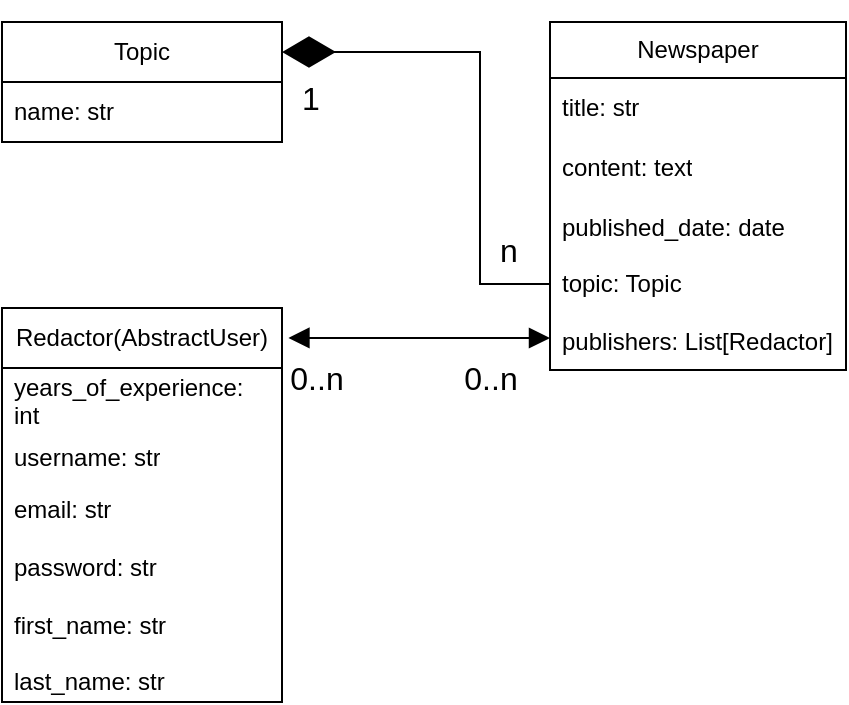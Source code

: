 <mxfile version="22.1.22" type="embed">
  <diagram id="cnSUCC3SqDtvun21tSvF" name="Page-2">
    <mxGraphModel dx="821" dy="1299" grid="0" gridSize="10" guides="1" tooltips="1" connect="1" arrows="1" fold="1" page="0" pageScale="1" pageWidth="827" pageHeight="1169" math="0" shadow="0">
      <root>
        <mxCell id="0" />
        <mxCell id="1" parent="0" />
        <mxCell id="9PylyuTcJVs-UsB_4nwG-1" value="Newspaper" style="swimlane;fontStyle=0;childLayout=stackLayout;horizontal=1;startSize=28;horizontalStack=0;resizeParent=1;resizeParentMax=0;resizeLast=0;collapsible=1;marginBottom=0;whiteSpace=wrap;html=1;" parent="1" vertex="1">
          <mxGeometry x="162" y="-395" width="148" height="174" as="geometry">
            <mxRectangle x="-277" y="-428" width="96" height="30" as="alternateBounds" />
          </mxGeometry>
        </mxCell>
        <mxCell id="9PylyuTcJVs-UsB_4nwG-2" value="title: str" style="text;strokeColor=none;fillColor=none;align=left;verticalAlign=middle;spacingLeft=4;spacingRight=4;overflow=hidden;points=[[0,0.5],[1,0.5]];portConstraint=eastwest;rotatable=0;whiteSpace=wrap;html=1;" parent="9PylyuTcJVs-UsB_4nwG-1" vertex="1">
          <mxGeometry y="28" width="148" height="30" as="geometry" />
        </mxCell>
        <mxCell id="9PylyuTcJVs-UsB_4nwG-3" value="content: text" style="text;strokeColor=none;fillColor=none;align=left;verticalAlign=middle;spacingLeft=4;spacingRight=4;overflow=hidden;points=[[0,0.5],[1,0.5]];portConstraint=eastwest;rotatable=0;whiteSpace=wrap;html=1;" parent="9PylyuTcJVs-UsB_4nwG-1" vertex="1">
          <mxGeometry y="58" width="148" height="30" as="geometry" />
        </mxCell>
        <mxCell id="9PylyuTcJVs-UsB_4nwG-4" value="published_date: date&lt;div&gt;&lt;br&gt;&lt;/div&gt;&lt;div&gt;topic: Topic&lt;/div&gt;&lt;div&gt;&lt;br&gt;&lt;/div&gt;&lt;div&gt;publishers: List[Redactor]&lt;/div&gt;" style="text;strokeColor=none;fillColor=none;align=left;verticalAlign=middle;spacingLeft=4;spacingRight=4;overflow=hidden;points=[[0,0.5],[1,0.5]];portConstraint=eastwest;rotatable=0;whiteSpace=wrap;html=1;" parent="9PylyuTcJVs-UsB_4nwG-1" vertex="1">
          <mxGeometry y="88" width="148" height="86" as="geometry" />
        </mxCell>
        <mxCell id="9PylyuTcJVs-UsB_4nwG-6" value="Topic" style="swimlane;fontStyle=0;childLayout=stackLayout;horizontal=1;startSize=30;horizontalStack=0;resizeParent=1;resizeParentMax=0;resizeLast=0;collapsible=1;marginBottom=0;whiteSpace=wrap;html=1;" parent="1" vertex="1">
          <mxGeometry x="-112" y="-395" width="140" height="60" as="geometry" />
        </mxCell>
        <mxCell id="9PylyuTcJVs-UsB_4nwG-7" value="name: str" style="text;strokeColor=none;fillColor=none;align=left;verticalAlign=middle;spacingLeft=4;spacingRight=4;overflow=hidden;points=[[0,0.5],[1,0.5]];portConstraint=eastwest;rotatable=0;whiteSpace=wrap;html=1;" parent="9PylyuTcJVs-UsB_4nwG-6" vertex="1">
          <mxGeometry y="30" width="140" height="30" as="geometry" />
        </mxCell>
        <mxCell id="9PylyuTcJVs-UsB_4nwG-11" value="Redactor(AbstractUser)" style="swimlane;fontStyle=0;childLayout=stackLayout;horizontal=1;startSize=30;horizontalStack=0;resizeParent=1;resizeParentMax=0;resizeLast=0;collapsible=1;marginBottom=0;whiteSpace=wrap;html=1;" parent="1" vertex="1">
          <mxGeometry x="-112" y="-252" width="140" height="197" as="geometry" />
        </mxCell>
        <mxCell id="9PylyuTcJVs-UsB_4nwG-12" value="years_of_experience: int" style="text;strokeColor=none;fillColor=none;align=left;verticalAlign=middle;spacingLeft=4;spacingRight=4;overflow=hidden;points=[[0,0.5],[1,0.5]];portConstraint=eastwest;rotatable=0;whiteSpace=wrap;html=1;" parent="9PylyuTcJVs-UsB_4nwG-11" vertex="1">
          <mxGeometry y="30" width="140" height="30" as="geometry" />
        </mxCell>
        <mxCell id="9PylyuTcJVs-UsB_4nwG-13" value="username: str" style="text;strokeColor=none;fillColor=none;align=left;verticalAlign=middle;spacingLeft=4;spacingRight=4;overflow=hidden;points=[[0,0.5],[1,0.5]];portConstraint=eastwest;rotatable=0;whiteSpace=wrap;html=1;" parent="9PylyuTcJVs-UsB_4nwG-11" vertex="1">
          <mxGeometry y="60" width="140" height="30" as="geometry" />
        </mxCell>
        <mxCell id="9PylyuTcJVs-UsB_4nwG-14" value="email: str&lt;div&gt;&lt;br&gt;&lt;div&gt;password: str&lt;/div&gt;&lt;div&gt;&lt;br&gt;&lt;/div&gt;&lt;div&gt;first_name: str&lt;/div&gt;&lt;div&gt;&lt;br&gt;&lt;/div&gt;&lt;div&gt;last_name: str&lt;/div&gt;&lt;/div&gt;" style="text;strokeColor=none;fillColor=none;align=left;verticalAlign=middle;spacingLeft=4;spacingRight=4;overflow=hidden;points=[[0,0.5],[1,0.5]];portConstraint=eastwest;rotatable=0;whiteSpace=wrap;html=1;" parent="9PylyuTcJVs-UsB_4nwG-11" vertex="1">
          <mxGeometry y="90" width="140" height="107" as="geometry" />
        </mxCell>
        <mxCell id="9PylyuTcJVs-UsB_4nwG-18" value="" style="endArrow=diamondThin;endFill=1;endSize=24;html=1;rounded=0;fontSize=12;entryX=1;entryY=0.25;entryDx=0;entryDy=0;exitX=0;exitY=0.5;exitDx=0;exitDy=0;edgeStyle=elbowEdgeStyle;" parent="1" source="9PylyuTcJVs-UsB_4nwG-4" target="9PylyuTcJVs-UsB_4nwG-6" edge="1">
          <mxGeometry width="160" relative="1" as="geometry">
            <mxPoint x="62" y="-291" as="sourcePoint" />
            <mxPoint x="72" y="-367" as="targetPoint" />
            <Array as="points">
              <mxPoint x="127" y="-326" />
            </Array>
          </mxGeometry>
        </mxCell>
        <mxCell id="9PylyuTcJVs-UsB_4nwG-21" value="n" style="text;html=1;align=center;verticalAlign=middle;resizable=0;points=[];autosize=1;strokeColor=none;fillColor=none;fontSize=16;" parent="1" vertex="1">
          <mxGeometry x="127.5" y="-296.5" width="27" height="31" as="geometry" />
        </mxCell>
        <mxCell id="9PylyuTcJVs-UsB_4nwG-22" value="1" style="text;html=1;align=center;verticalAlign=middle;resizable=0;points=[];autosize=1;strokeColor=none;fillColor=none;fontSize=16;" parent="1" vertex="1">
          <mxGeometry x="28" y="-373" width="27" height="31" as="geometry" />
        </mxCell>
        <mxCell id="9PylyuTcJVs-UsB_4nwG-23" value="" style="endArrow=block;startArrow=block;endFill=1;startFill=1;html=1;rounded=0;fontSize=12;startSize=8;endSize=8;curved=1;exitX=1.023;exitY=0.076;exitDx=0;exitDy=0;exitPerimeter=0;" parent="1" source="9PylyuTcJVs-UsB_4nwG-11" edge="1">
          <mxGeometry width="160" relative="1" as="geometry">
            <mxPoint x="51" y="-237" as="sourcePoint" />
            <mxPoint x="162" y="-237" as="targetPoint" />
          </mxGeometry>
        </mxCell>
        <mxCell id="9PylyuTcJVs-UsB_4nwG-24" value="0..n" style="text;html=1;align=center;verticalAlign=middle;resizable=0;points=[];autosize=1;strokeColor=none;fillColor=none;fontSize=16;" parent="1" vertex="1">
          <mxGeometry x="22" y="-233" width="45" height="31" as="geometry" />
        </mxCell>
        <mxCell id="9PylyuTcJVs-UsB_4nwG-25" value="0..n" style="text;html=1;align=center;verticalAlign=middle;resizable=0;points=[];autosize=1;strokeColor=none;fillColor=none;fontSize=16;" parent="1" vertex="1">
          <mxGeometry x="109.5" y="-233" width="45" height="31" as="geometry" />
        </mxCell>
      </root>
    </mxGraphModel>
  </diagram>
</mxfile>
